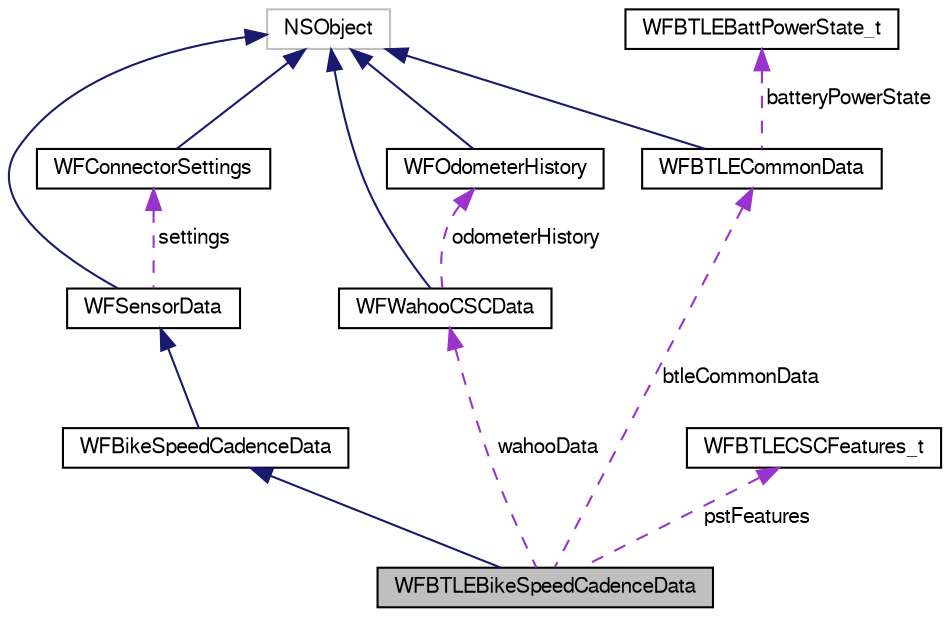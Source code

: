 digraph "WFBTLEBikeSpeedCadenceData"
{
  edge [fontname="FreeSans",fontsize="10",labelfontname="FreeSans",labelfontsize="10"];
  node [fontname="FreeSans",fontsize="10",shape=record];
  Node1 [label="WFBTLEBikeSpeedCadenceData",height=0.2,width=0.4,color="black", fillcolor="grey75", style="filled", fontcolor="black"];
  Node2 -> Node1 [dir="back",color="midnightblue",fontsize="10",style="solid",fontname="FreeSans"];
  Node2 [label="WFBikeSpeedCadenceData",height=0.2,width=0.4,color="black", fillcolor="white", style="filled",URL="$interface_w_f_bike_speed_cadence_data.html",tooltip="Represents the most commonly used data available from the ANT+ combined Bike Speed and Cadence sensor..."];
  Node3 -> Node2 [dir="back",color="midnightblue",fontsize="10",style="solid",fontname="FreeSans"];
  Node3 [label="WFSensorData",height=0.2,width=0.4,color="black", fillcolor="white", style="filled",URL="$interface_w_f_sensor_data.html",tooltip="This is the abstract base class for all types of ANT sensor data. "];
  Node4 -> Node3 [dir="back",color="midnightblue",fontsize="10",style="solid",fontname="FreeSans"];
  Node4 [label="NSObject",height=0.2,width=0.4,color="grey75", fillcolor="white", style="filled"];
  Node5 -> Node3 [dir="back",color="darkorchid3",fontsize="10",style="dashed",label=" settings" ,fontname="FreeSans"];
  Node5 [label="WFConnectorSettings",height=0.2,width=0.4,color="black", fillcolor="white", style="filled",URL="$interface_w_f_connector_settings.html",tooltip="Provides a means of persisting settings for the WFConnector. "];
  Node4 -> Node5 [dir="back",color="midnightblue",fontsize="10",style="solid",fontname="FreeSans"];
  Node6 -> Node1 [dir="back",color="darkorchid3",fontsize="10",style="dashed",label=" pstFeatures" ,fontname="FreeSans"];
  Node6 [label="WFBTLECSCFeatures_t",height=0.2,width=0.4,color="black", fillcolor="white", style="filled",URL="$struct_w_f_b_t_l_e_c_s_c_features__t.html",tooltip="Represents the features of a Bike Speed and Cadence device. "];
  Node7 -> Node1 [dir="back",color="darkorchid3",fontsize="10",style="dashed",label=" wahooData" ,fontname="FreeSans"];
  Node7 [label="WFWahooCSCData",height=0.2,width=0.4,color="black", fillcolor="white", style="filled",URL="$interface_w_f_wahoo_c_s_c_data.html",tooltip="Represents the additional data available from the Wahoo Fitness BTLE Bike Speed and Cadence sensor..."];
  Node4 -> Node7 [dir="back",color="midnightblue",fontsize="10",style="solid",fontname="FreeSans"];
  Node8 -> Node7 [dir="back",color="darkorchid3",fontsize="10",style="dashed",label=" odometerHistory" ,fontname="FreeSans"];
  Node8 [label="WFOdometerHistory",height=0.2,width=0.4,color="black", fillcolor="white", style="filled",URL="$interface_w_f_odometer_history.html",tooltip="Represents the odometer history for the Wahoo BlueSC bike speed and cadence sensor (or similar)..."];
  Node4 -> Node8 [dir="back",color="midnightblue",fontsize="10",style="solid",fontname="FreeSans"];
  Node9 -> Node1 [dir="back",color="darkorchid3",fontsize="10",style="dashed",label=" btleCommonData" ,fontname="FreeSans"];
  Node9 [label="WFBTLECommonData",height=0.2,width=0.4,color="black", fillcolor="white", style="filled",URL="$interface_w_f_b_t_l_e_common_data.html",tooltip="Represents the metadata for the sensor, available from most BTLE sensors. "];
  Node4 -> Node9 [dir="back",color="midnightblue",fontsize="10",style="solid",fontname="FreeSans"];
  Node10 -> Node9 [dir="back",color="darkorchid3",fontsize="10",style="dashed",label=" batteryPowerState" ,fontname="FreeSans"];
  Node10 [label="WFBTLEBattPowerState_t",height=0.2,width=0.4,color="black", fillcolor="white", style="filled",URL="$struct_w_f_b_t_l_e_batt_power_state__t.html",tooltip="Represents the battery power state. "];
}
